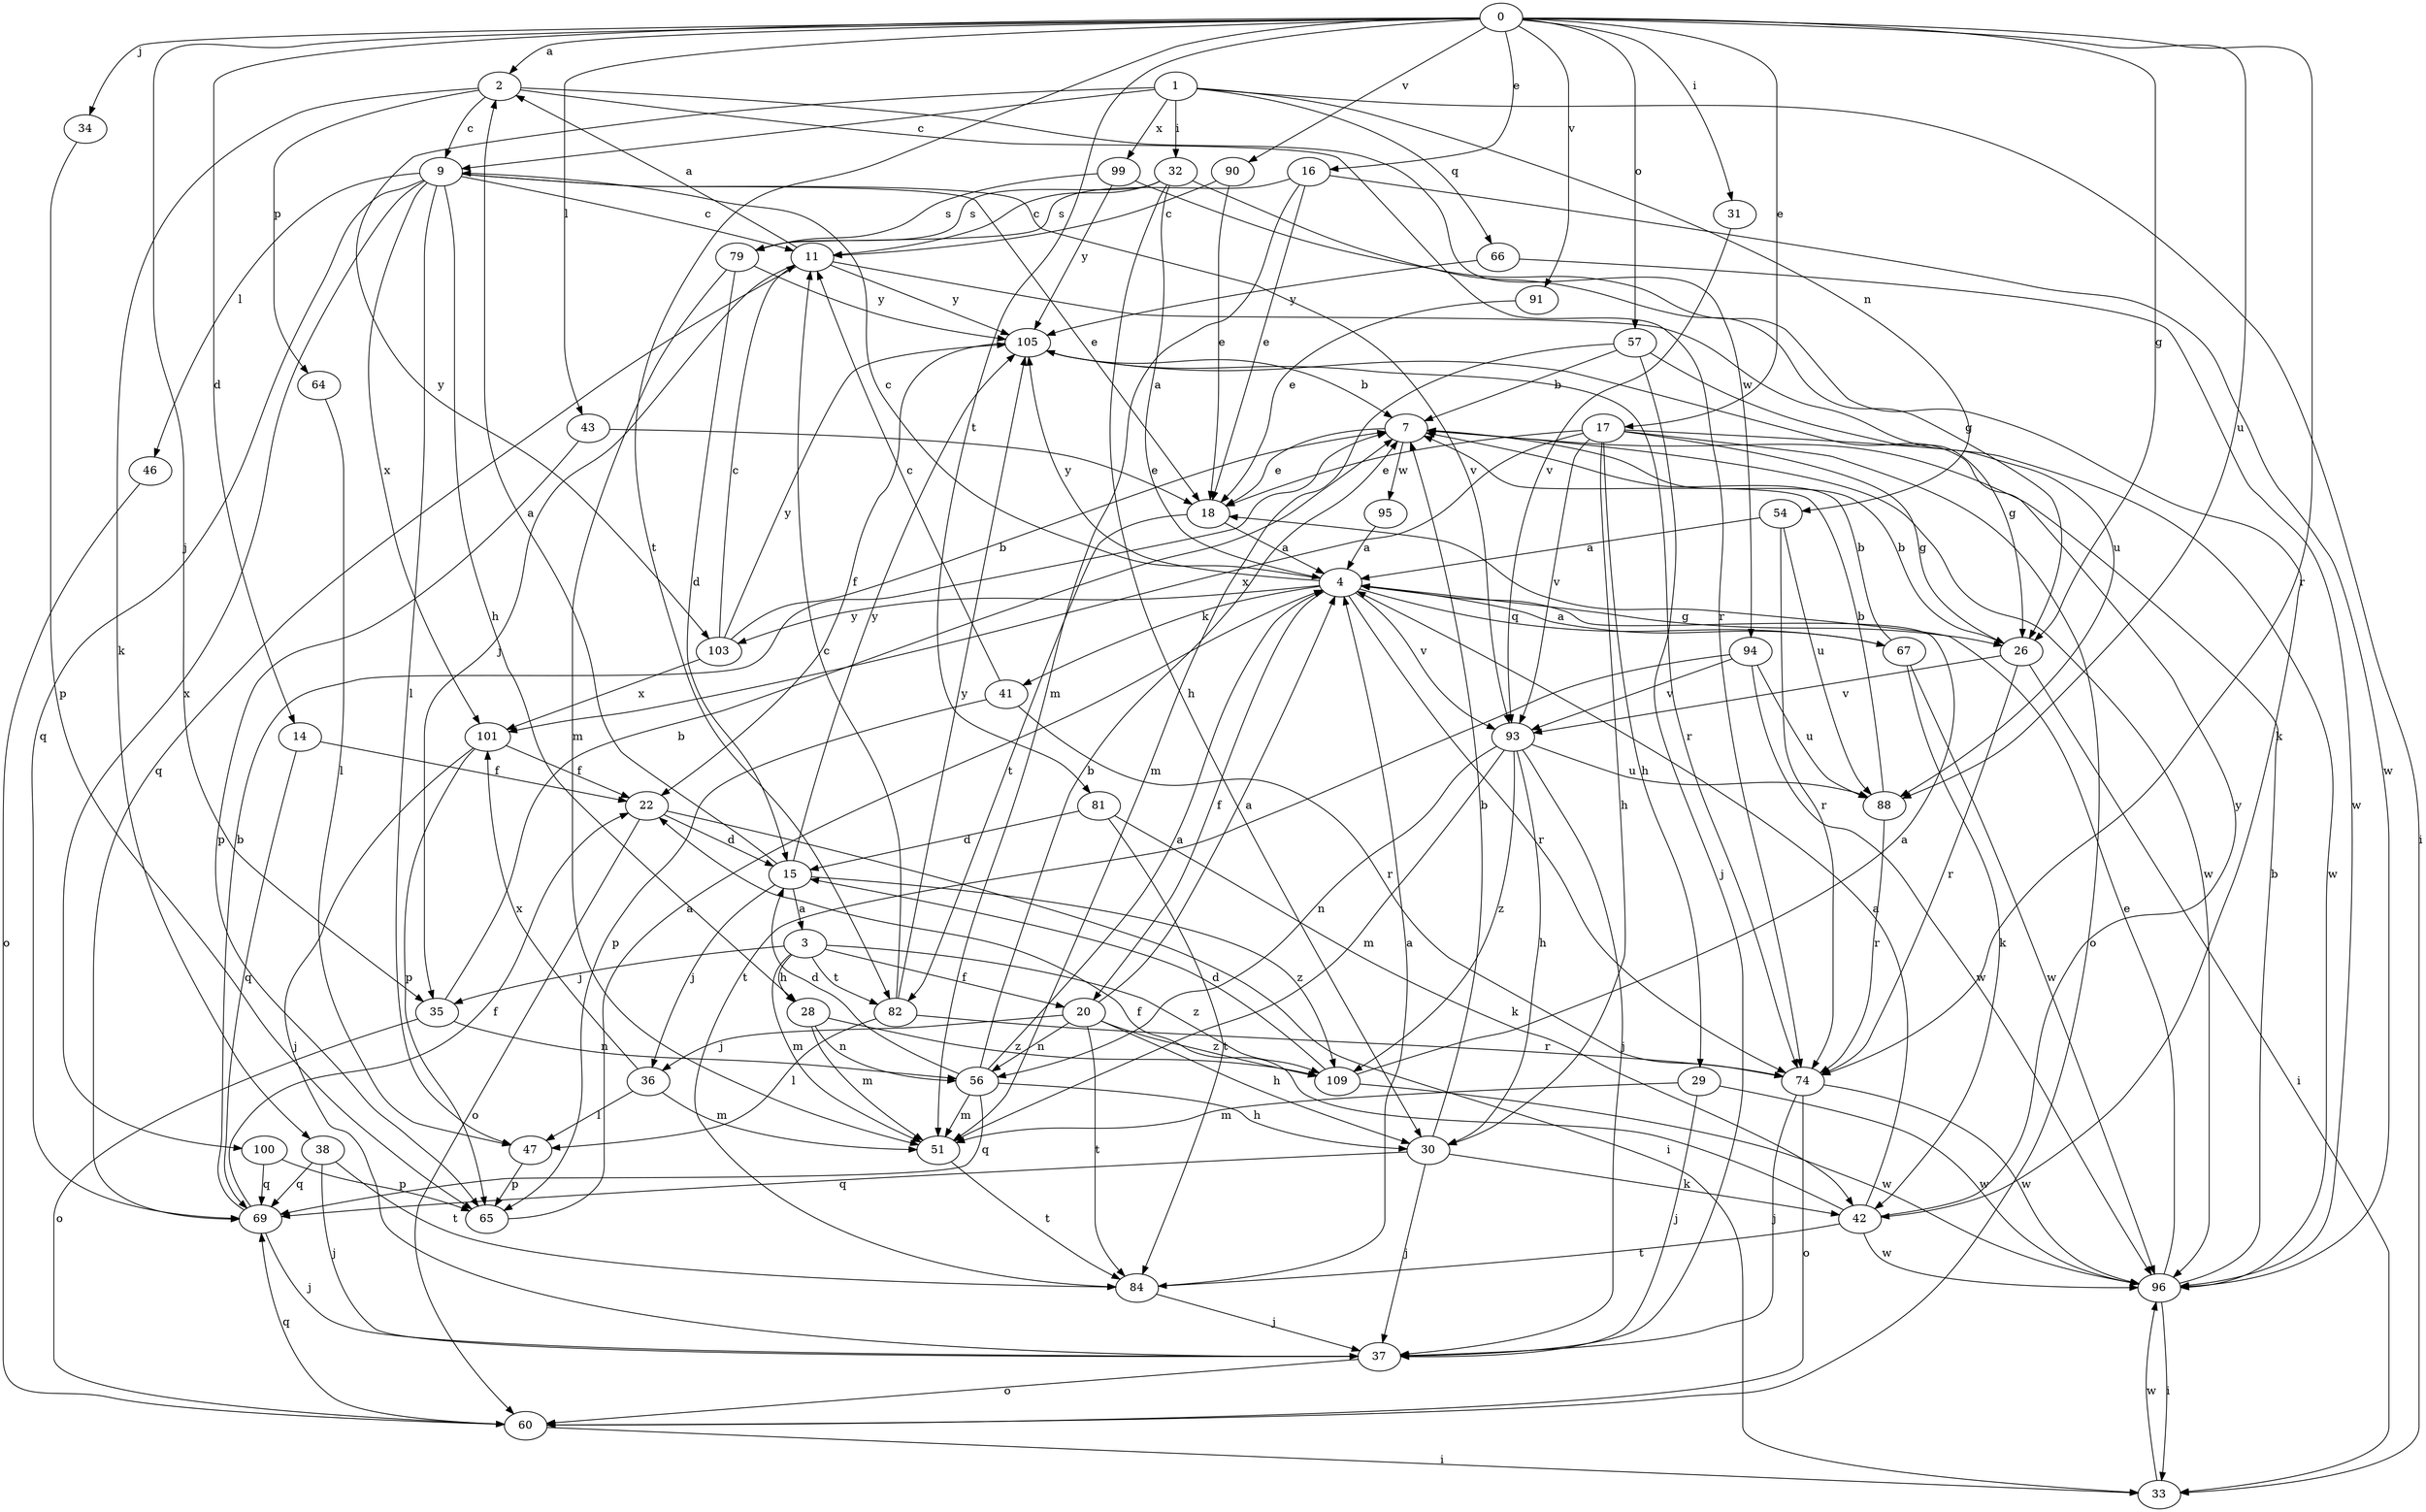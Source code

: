 strict digraph  {
0;
1;
2;
3;
4;
7;
9;
11;
14;
15;
16;
17;
18;
20;
22;
26;
28;
29;
30;
31;
32;
33;
34;
35;
36;
37;
38;
41;
42;
43;
46;
47;
51;
54;
56;
57;
60;
64;
65;
66;
67;
69;
74;
79;
81;
82;
84;
88;
90;
91;
93;
94;
95;
96;
99;
100;
101;
103;
105;
109;
0 -> 2  [label=a];
0 -> 14  [label=d];
0 -> 16  [label=e];
0 -> 17  [label=e];
0 -> 26  [label=g];
0 -> 31  [label=i];
0 -> 34  [label=j];
0 -> 35  [label=j];
0 -> 43  [label=l];
0 -> 57  [label=o];
0 -> 74  [label=r];
0 -> 81  [label=t];
0 -> 82  [label=t];
0 -> 88  [label=u];
0 -> 90  [label=v];
0 -> 91  [label=v];
1 -> 9  [label=c];
1 -> 32  [label=i];
1 -> 33  [label=i];
1 -> 54  [label=n];
1 -> 66  [label=q];
1 -> 99  [label=x];
1 -> 103  [label=y];
2 -> 9  [label=c];
2 -> 38  [label=k];
2 -> 64  [label=p];
2 -> 74  [label=r];
2 -> 94  [label=w];
3 -> 20  [label=f];
3 -> 28  [label=h];
3 -> 35  [label=j];
3 -> 51  [label=m];
3 -> 82  [label=t];
3 -> 109  [label=z];
4 -> 9  [label=c];
4 -> 20  [label=f];
4 -> 26  [label=g];
4 -> 41  [label=k];
4 -> 67  [label=q];
4 -> 74  [label=r];
4 -> 93  [label=v];
4 -> 103  [label=y];
4 -> 105  [label=y];
7 -> 18  [label=e];
7 -> 95  [label=w];
7 -> 96  [label=w];
9 -> 11  [label=c];
9 -> 18  [label=e];
9 -> 28  [label=h];
9 -> 46  [label=l];
9 -> 47  [label=l];
9 -> 69  [label=q];
9 -> 93  [label=v];
9 -> 100  [label=x];
9 -> 101  [label=x];
11 -> 2  [label=a];
11 -> 35  [label=j];
11 -> 69  [label=q];
11 -> 88  [label=u];
11 -> 105  [label=y];
14 -> 22  [label=f];
14 -> 69  [label=q];
15 -> 2  [label=a];
15 -> 3  [label=a];
15 -> 36  [label=j];
15 -> 105  [label=y];
15 -> 109  [label=z];
16 -> 18  [label=e];
16 -> 51  [label=m];
16 -> 79  [label=s];
16 -> 96  [label=w];
17 -> 18  [label=e];
17 -> 26  [label=g];
17 -> 29  [label=h];
17 -> 30  [label=h];
17 -> 60  [label=o];
17 -> 93  [label=v];
17 -> 96  [label=w];
17 -> 101  [label=x];
18 -> 4  [label=a];
18 -> 82  [label=t];
20 -> 4  [label=a];
20 -> 30  [label=h];
20 -> 36  [label=j];
20 -> 56  [label=n];
20 -> 84  [label=t];
20 -> 109  [label=z];
22 -> 15  [label=d];
22 -> 33  [label=i];
22 -> 60  [label=o];
26 -> 7  [label=b];
26 -> 33  [label=i];
26 -> 74  [label=r];
26 -> 93  [label=v];
28 -> 51  [label=m];
28 -> 56  [label=n];
28 -> 109  [label=z];
29 -> 37  [label=j];
29 -> 51  [label=m];
29 -> 96  [label=w];
30 -> 7  [label=b];
30 -> 37  [label=j];
30 -> 42  [label=k];
30 -> 69  [label=q];
31 -> 93  [label=v];
32 -> 4  [label=a];
32 -> 11  [label=c];
32 -> 26  [label=g];
32 -> 30  [label=h];
32 -> 79  [label=s];
33 -> 96  [label=w];
34 -> 65  [label=p];
35 -> 7  [label=b];
35 -> 56  [label=n];
35 -> 60  [label=o];
36 -> 47  [label=l];
36 -> 51  [label=m];
36 -> 101  [label=x];
37 -> 60  [label=o];
38 -> 37  [label=j];
38 -> 69  [label=q];
38 -> 84  [label=t];
41 -> 11  [label=c];
41 -> 65  [label=p];
41 -> 74  [label=r];
42 -> 4  [label=a];
42 -> 22  [label=f];
42 -> 84  [label=t];
42 -> 96  [label=w];
42 -> 105  [label=y];
43 -> 18  [label=e];
43 -> 65  [label=p];
46 -> 60  [label=o];
47 -> 65  [label=p];
51 -> 84  [label=t];
54 -> 4  [label=a];
54 -> 74  [label=r];
54 -> 88  [label=u];
56 -> 4  [label=a];
56 -> 7  [label=b];
56 -> 15  [label=d];
56 -> 30  [label=h];
56 -> 51  [label=m];
56 -> 69  [label=q];
57 -> 7  [label=b];
57 -> 26  [label=g];
57 -> 37  [label=j];
57 -> 51  [label=m];
60 -> 33  [label=i];
60 -> 69  [label=q];
64 -> 47  [label=l];
65 -> 4  [label=a];
66 -> 96  [label=w];
66 -> 105  [label=y];
67 -> 4  [label=a];
67 -> 7  [label=b];
67 -> 42  [label=k];
67 -> 96  [label=w];
69 -> 7  [label=b];
69 -> 22  [label=f];
69 -> 37  [label=j];
74 -> 37  [label=j];
74 -> 60  [label=o];
74 -> 96  [label=w];
79 -> 15  [label=d];
79 -> 51  [label=m];
79 -> 105  [label=y];
81 -> 15  [label=d];
81 -> 42  [label=k];
81 -> 84  [label=t];
82 -> 11  [label=c];
82 -> 47  [label=l];
82 -> 74  [label=r];
82 -> 105  [label=y];
84 -> 4  [label=a];
84 -> 37  [label=j];
88 -> 7  [label=b];
88 -> 74  [label=r];
90 -> 11  [label=c];
90 -> 18  [label=e];
91 -> 18  [label=e];
93 -> 30  [label=h];
93 -> 37  [label=j];
93 -> 51  [label=m];
93 -> 56  [label=n];
93 -> 88  [label=u];
93 -> 109  [label=z];
94 -> 84  [label=t];
94 -> 88  [label=u];
94 -> 93  [label=v];
94 -> 96  [label=w];
95 -> 4  [label=a];
96 -> 7  [label=b];
96 -> 18  [label=e];
96 -> 33  [label=i];
99 -> 42  [label=k];
99 -> 79  [label=s];
99 -> 105  [label=y];
100 -> 65  [label=p];
100 -> 69  [label=q];
101 -> 22  [label=f];
101 -> 37  [label=j];
101 -> 65  [label=p];
103 -> 7  [label=b];
103 -> 11  [label=c];
103 -> 101  [label=x];
103 -> 105  [label=y];
105 -> 7  [label=b];
105 -> 22  [label=f];
105 -> 74  [label=r];
109 -> 4  [label=a];
109 -> 15  [label=d];
109 -> 96  [label=w];
}
